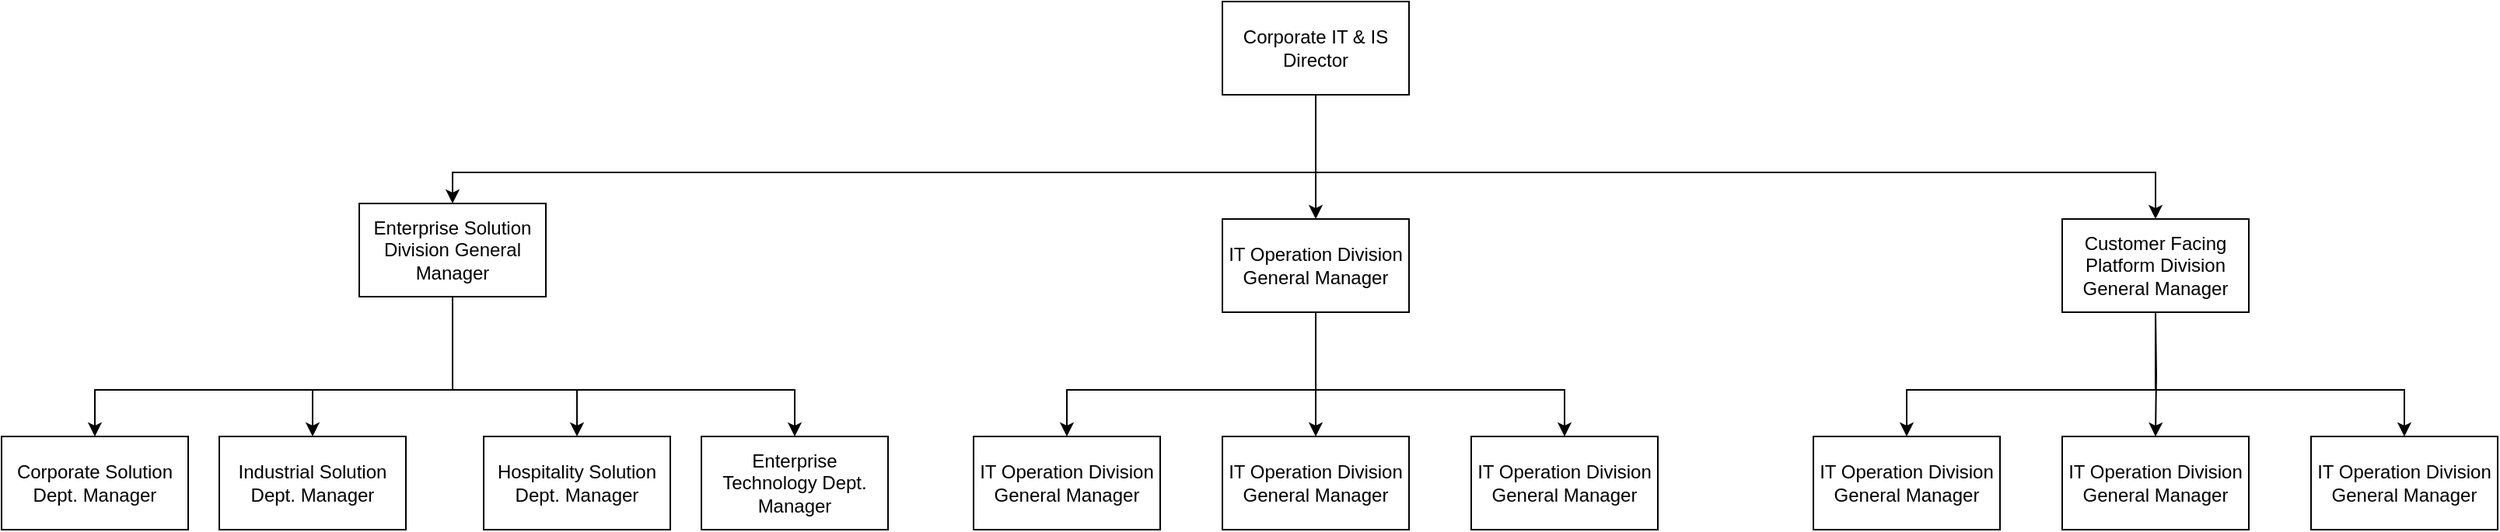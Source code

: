 <mxfile version="21.0.4" type="github">
  <diagram name="Page-1" id="A5kGC9nlVPNPbo8gEQUx">
    <mxGraphModel dx="2072" dy="711" grid="1" gridSize="10" guides="1" tooltips="1" connect="1" arrows="1" fold="1" page="1" pageScale="1" pageWidth="850" pageHeight="1100" math="0" shadow="0">
      <root>
        <mxCell id="0" />
        <mxCell id="1" parent="0" />
        <mxCell id="wqCEwx1Dairv-0WRMHZF-3" value="" style="edgeStyle=orthogonalEdgeStyle;rounded=0;orthogonalLoop=1;jettySize=auto;html=1;" edge="1" parent="1" source="wqCEwx1Dairv-0WRMHZF-1" target="wqCEwx1Dairv-0WRMHZF-2">
          <mxGeometry relative="1" as="geometry" />
        </mxCell>
        <mxCell id="wqCEwx1Dairv-0WRMHZF-4" style="edgeStyle=orthogonalEdgeStyle;rounded=0;orthogonalLoop=1;jettySize=auto;html=1;" edge="1" parent="1" source="wqCEwx1Dairv-0WRMHZF-1" target="wqCEwx1Dairv-0WRMHZF-5">
          <mxGeometry relative="1" as="geometry">
            <mxPoint x="230" y="210" as="targetPoint" />
            <Array as="points">
              <mxPoint x="420" y="180" />
              <mxPoint x="-135" y="180" />
            </Array>
          </mxGeometry>
        </mxCell>
        <mxCell id="wqCEwx1Dairv-0WRMHZF-6" style="edgeStyle=orthogonalEdgeStyle;rounded=0;orthogonalLoop=1;jettySize=auto;html=1;entryX=0.5;entryY=0;entryDx=0;entryDy=0;" edge="1" parent="1" source="wqCEwx1Dairv-0WRMHZF-1" target="wqCEwx1Dairv-0WRMHZF-7">
          <mxGeometry relative="1" as="geometry">
            <mxPoint x="610" y="210" as="targetPoint" />
            <Array as="points">
              <mxPoint x="420" y="180" />
              <mxPoint x="960" y="180" />
            </Array>
          </mxGeometry>
        </mxCell>
        <mxCell id="wqCEwx1Dairv-0WRMHZF-1" value="Corporate IT &amp;amp; IS Director" style="rounded=0;whiteSpace=wrap;html=1;" vertex="1" parent="1">
          <mxGeometry x="360" y="70" width="120" height="60" as="geometry" />
        </mxCell>
        <mxCell id="wqCEwx1Dairv-0WRMHZF-17" value="" style="edgeStyle=orthogonalEdgeStyle;rounded=0;orthogonalLoop=1;jettySize=auto;html=1;" edge="1" parent="1" source="wqCEwx1Dairv-0WRMHZF-2" target="wqCEwx1Dairv-0WRMHZF-16">
          <mxGeometry relative="1" as="geometry" />
        </mxCell>
        <mxCell id="wqCEwx1Dairv-0WRMHZF-22" style="edgeStyle=orthogonalEdgeStyle;rounded=0;orthogonalLoop=1;jettySize=auto;html=1;entryX=0.5;entryY=0;entryDx=0;entryDy=0;" edge="1" parent="1" source="wqCEwx1Dairv-0WRMHZF-2" target="wqCEwx1Dairv-0WRMHZF-18">
          <mxGeometry relative="1" as="geometry">
            <Array as="points">
              <mxPoint x="420" y="320" />
              <mxPoint x="580" y="320" />
            </Array>
          </mxGeometry>
        </mxCell>
        <mxCell id="wqCEwx1Dairv-0WRMHZF-23" style="edgeStyle=orthogonalEdgeStyle;rounded=0;orthogonalLoop=1;jettySize=auto;html=1;entryX=0.5;entryY=0;entryDx=0;entryDy=0;" edge="1" parent="1" source="wqCEwx1Dairv-0WRMHZF-2" target="wqCEwx1Dairv-0WRMHZF-20">
          <mxGeometry relative="1" as="geometry">
            <Array as="points">
              <mxPoint x="420" y="320" />
              <mxPoint x="260" y="320" />
            </Array>
          </mxGeometry>
        </mxCell>
        <mxCell id="wqCEwx1Dairv-0WRMHZF-2" value="IT Operation Division General Manager" style="rounded=0;whiteSpace=wrap;html=1;" vertex="1" parent="1">
          <mxGeometry x="360" y="210" width="120" height="60" as="geometry" />
        </mxCell>
        <mxCell id="wqCEwx1Dairv-0WRMHZF-9" value="" style="edgeStyle=orthogonalEdgeStyle;rounded=0;orthogonalLoop=1;jettySize=auto;html=1;" edge="1" parent="1" source="wqCEwx1Dairv-0WRMHZF-5" target="wqCEwx1Dairv-0WRMHZF-8">
          <mxGeometry relative="1" as="geometry">
            <Array as="points">
              <mxPoint x="-25" y="320" />
              <mxPoint x="-125" y="320" />
            </Array>
          </mxGeometry>
        </mxCell>
        <mxCell id="wqCEwx1Dairv-0WRMHZF-10" style="edgeStyle=orthogonalEdgeStyle;rounded=0;orthogonalLoop=1;jettySize=auto;html=1;entryX=0.5;entryY=0;entryDx=0;entryDy=0;" edge="1" parent="1" source="wqCEwx1Dairv-0WRMHZF-5" target="wqCEwx1Dairv-0WRMHZF-11">
          <mxGeometry relative="1" as="geometry">
            <mxPoint x="-185" y="340" as="targetPoint" />
            <Array as="points">
              <mxPoint x="-25" y="320" />
              <mxPoint x="-265" y="320" />
            </Array>
          </mxGeometry>
        </mxCell>
        <mxCell id="wqCEwx1Dairv-0WRMHZF-12" style="edgeStyle=orthogonalEdgeStyle;rounded=0;orthogonalLoop=1;jettySize=auto;html=1;entryX=0.5;entryY=0;entryDx=0;entryDy=0;" edge="1" parent="1" source="wqCEwx1Dairv-0WRMHZF-5" target="wqCEwx1Dairv-0WRMHZF-13">
          <mxGeometry relative="1" as="geometry">
            <mxPoint x="155" y="340" as="targetPoint" />
            <Array as="points">
              <mxPoint x="-135" y="320" />
              <mxPoint x="85" y="320" />
            </Array>
          </mxGeometry>
        </mxCell>
        <mxCell id="wqCEwx1Dairv-0WRMHZF-14" style="edgeStyle=orthogonalEdgeStyle;rounded=0;orthogonalLoop=1;jettySize=auto;html=1;entryX=0.5;entryY=0;entryDx=0;entryDy=0;" edge="1" parent="1" source="wqCEwx1Dairv-0WRMHZF-5" target="wqCEwx1Dairv-0WRMHZF-15">
          <mxGeometry relative="1" as="geometry">
            <mxPoint x="25" y="350" as="targetPoint" />
            <Array as="points">
              <mxPoint x="-135" y="320" />
              <mxPoint x="-55" y="320" />
            </Array>
          </mxGeometry>
        </mxCell>
        <mxCell id="wqCEwx1Dairv-0WRMHZF-5" value="Enterprise Solution Division General Manager" style="rounded=0;whiteSpace=wrap;html=1;" vertex="1" parent="1">
          <mxGeometry x="-195" y="200" width="120" height="60" as="geometry" />
        </mxCell>
        <mxCell id="wqCEwx1Dairv-0WRMHZF-7" value="Customer Facing Platform Division General Manager" style="rounded=0;whiteSpace=wrap;html=1;" vertex="1" parent="1">
          <mxGeometry x="900" y="210" width="120" height="60" as="geometry" />
        </mxCell>
        <mxCell id="wqCEwx1Dairv-0WRMHZF-8" value="Industrial Solution Dept. Manager" style="rounded=0;whiteSpace=wrap;html=1;" vertex="1" parent="1">
          <mxGeometry x="-285" y="350" width="120" height="60" as="geometry" />
        </mxCell>
        <mxCell id="wqCEwx1Dairv-0WRMHZF-11" value="Corporate Solution Dept. Manager" style="rounded=0;whiteSpace=wrap;html=1;" vertex="1" parent="1">
          <mxGeometry x="-425" y="350" width="120" height="60" as="geometry" />
        </mxCell>
        <mxCell id="wqCEwx1Dairv-0WRMHZF-13" value="Enterprise Technology Dept. Manager" style="rounded=0;whiteSpace=wrap;html=1;" vertex="1" parent="1">
          <mxGeometry x="25" y="350" width="120" height="60" as="geometry" />
        </mxCell>
        <mxCell id="wqCEwx1Dairv-0WRMHZF-15" value="Hospitality Solution Dept. Manager" style="rounded=0;whiteSpace=wrap;html=1;" vertex="1" parent="1">
          <mxGeometry x="-115" y="350" width="120" height="60" as="geometry" />
        </mxCell>
        <mxCell id="wqCEwx1Dairv-0WRMHZF-16" value="IT Operation Division General Manager" style="rounded=0;whiteSpace=wrap;html=1;" vertex="1" parent="1">
          <mxGeometry x="360" y="350" width="120" height="60" as="geometry" />
        </mxCell>
        <mxCell id="wqCEwx1Dairv-0WRMHZF-18" value="IT Operation Division General Manager" style="rounded=0;whiteSpace=wrap;html=1;" vertex="1" parent="1">
          <mxGeometry x="520" y="350" width="120" height="60" as="geometry" />
        </mxCell>
        <mxCell id="wqCEwx1Dairv-0WRMHZF-20" value="IT Operation Division General Manager" style="rounded=0;whiteSpace=wrap;html=1;" vertex="1" parent="1">
          <mxGeometry x="200" y="350" width="120" height="60" as="geometry" />
        </mxCell>
        <mxCell id="wqCEwx1Dairv-0WRMHZF-25" value="" style="edgeStyle=orthogonalEdgeStyle;rounded=0;orthogonalLoop=1;jettySize=auto;html=1;" edge="1" parent="1" target="wqCEwx1Dairv-0WRMHZF-28">
          <mxGeometry relative="1" as="geometry">
            <mxPoint x="960" y="270" as="sourcePoint" />
          </mxGeometry>
        </mxCell>
        <mxCell id="wqCEwx1Dairv-0WRMHZF-26" style="edgeStyle=orthogonalEdgeStyle;rounded=0;orthogonalLoop=1;jettySize=auto;html=1;entryX=0.5;entryY=0;entryDx=0;entryDy=0;" edge="1" parent="1" target="wqCEwx1Dairv-0WRMHZF-29">
          <mxGeometry relative="1" as="geometry">
            <mxPoint x="960" y="270" as="sourcePoint" />
            <Array as="points">
              <mxPoint x="960" y="320" />
              <mxPoint x="1120" y="320" />
            </Array>
          </mxGeometry>
        </mxCell>
        <mxCell id="wqCEwx1Dairv-0WRMHZF-27" style="edgeStyle=orthogonalEdgeStyle;rounded=0;orthogonalLoop=1;jettySize=auto;html=1;entryX=0.5;entryY=0;entryDx=0;entryDy=0;" edge="1" parent="1" target="wqCEwx1Dairv-0WRMHZF-30">
          <mxGeometry relative="1" as="geometry">
            <mxPoint x="960" y="270" as="sourcePoint" />
            <Array as="points">
              <mxPoint x="960" y="320" />
              <mxPoint x="800" y="320" />
            </Array>
          </mxGeometry>
        </mxCell>
        <mxCell id="wqCEwx1Dairv-0WRMHZF-28" value="IT Operation Division General Manager" style="rounded=0;whiteSpace=wrap;html=1;" vertex="1" parent="1">
          <mxGeometry x="900" y="350" width="120" height="60" as="geometry" />
        </mxCell>
        <mxCell id="wqCEwx1Dairv-0WRMHZF-29" value="IT Operation Division General Manager" style="rounded=0;whiteSpace=wrap;html=1;" vertex="1" parent="1">
          <mxGeometry x="1060" y="350" width="120" height="60" as="geometry" />
        </mxCell>
        <mxCell id="wqCEwx1Dairv-0WRMHZF-30" value="IT Operation Division General Manager" style="rounded=0;whiteSpace=wrap;html=1;" vertex="1" parent="1">
          <mxGeometry x="740" y="350" width="120" height="60" as="geometry" />
        </mxCell>
      </root>
    </mxGraphModel>
  </diagram>
</mxfile>

